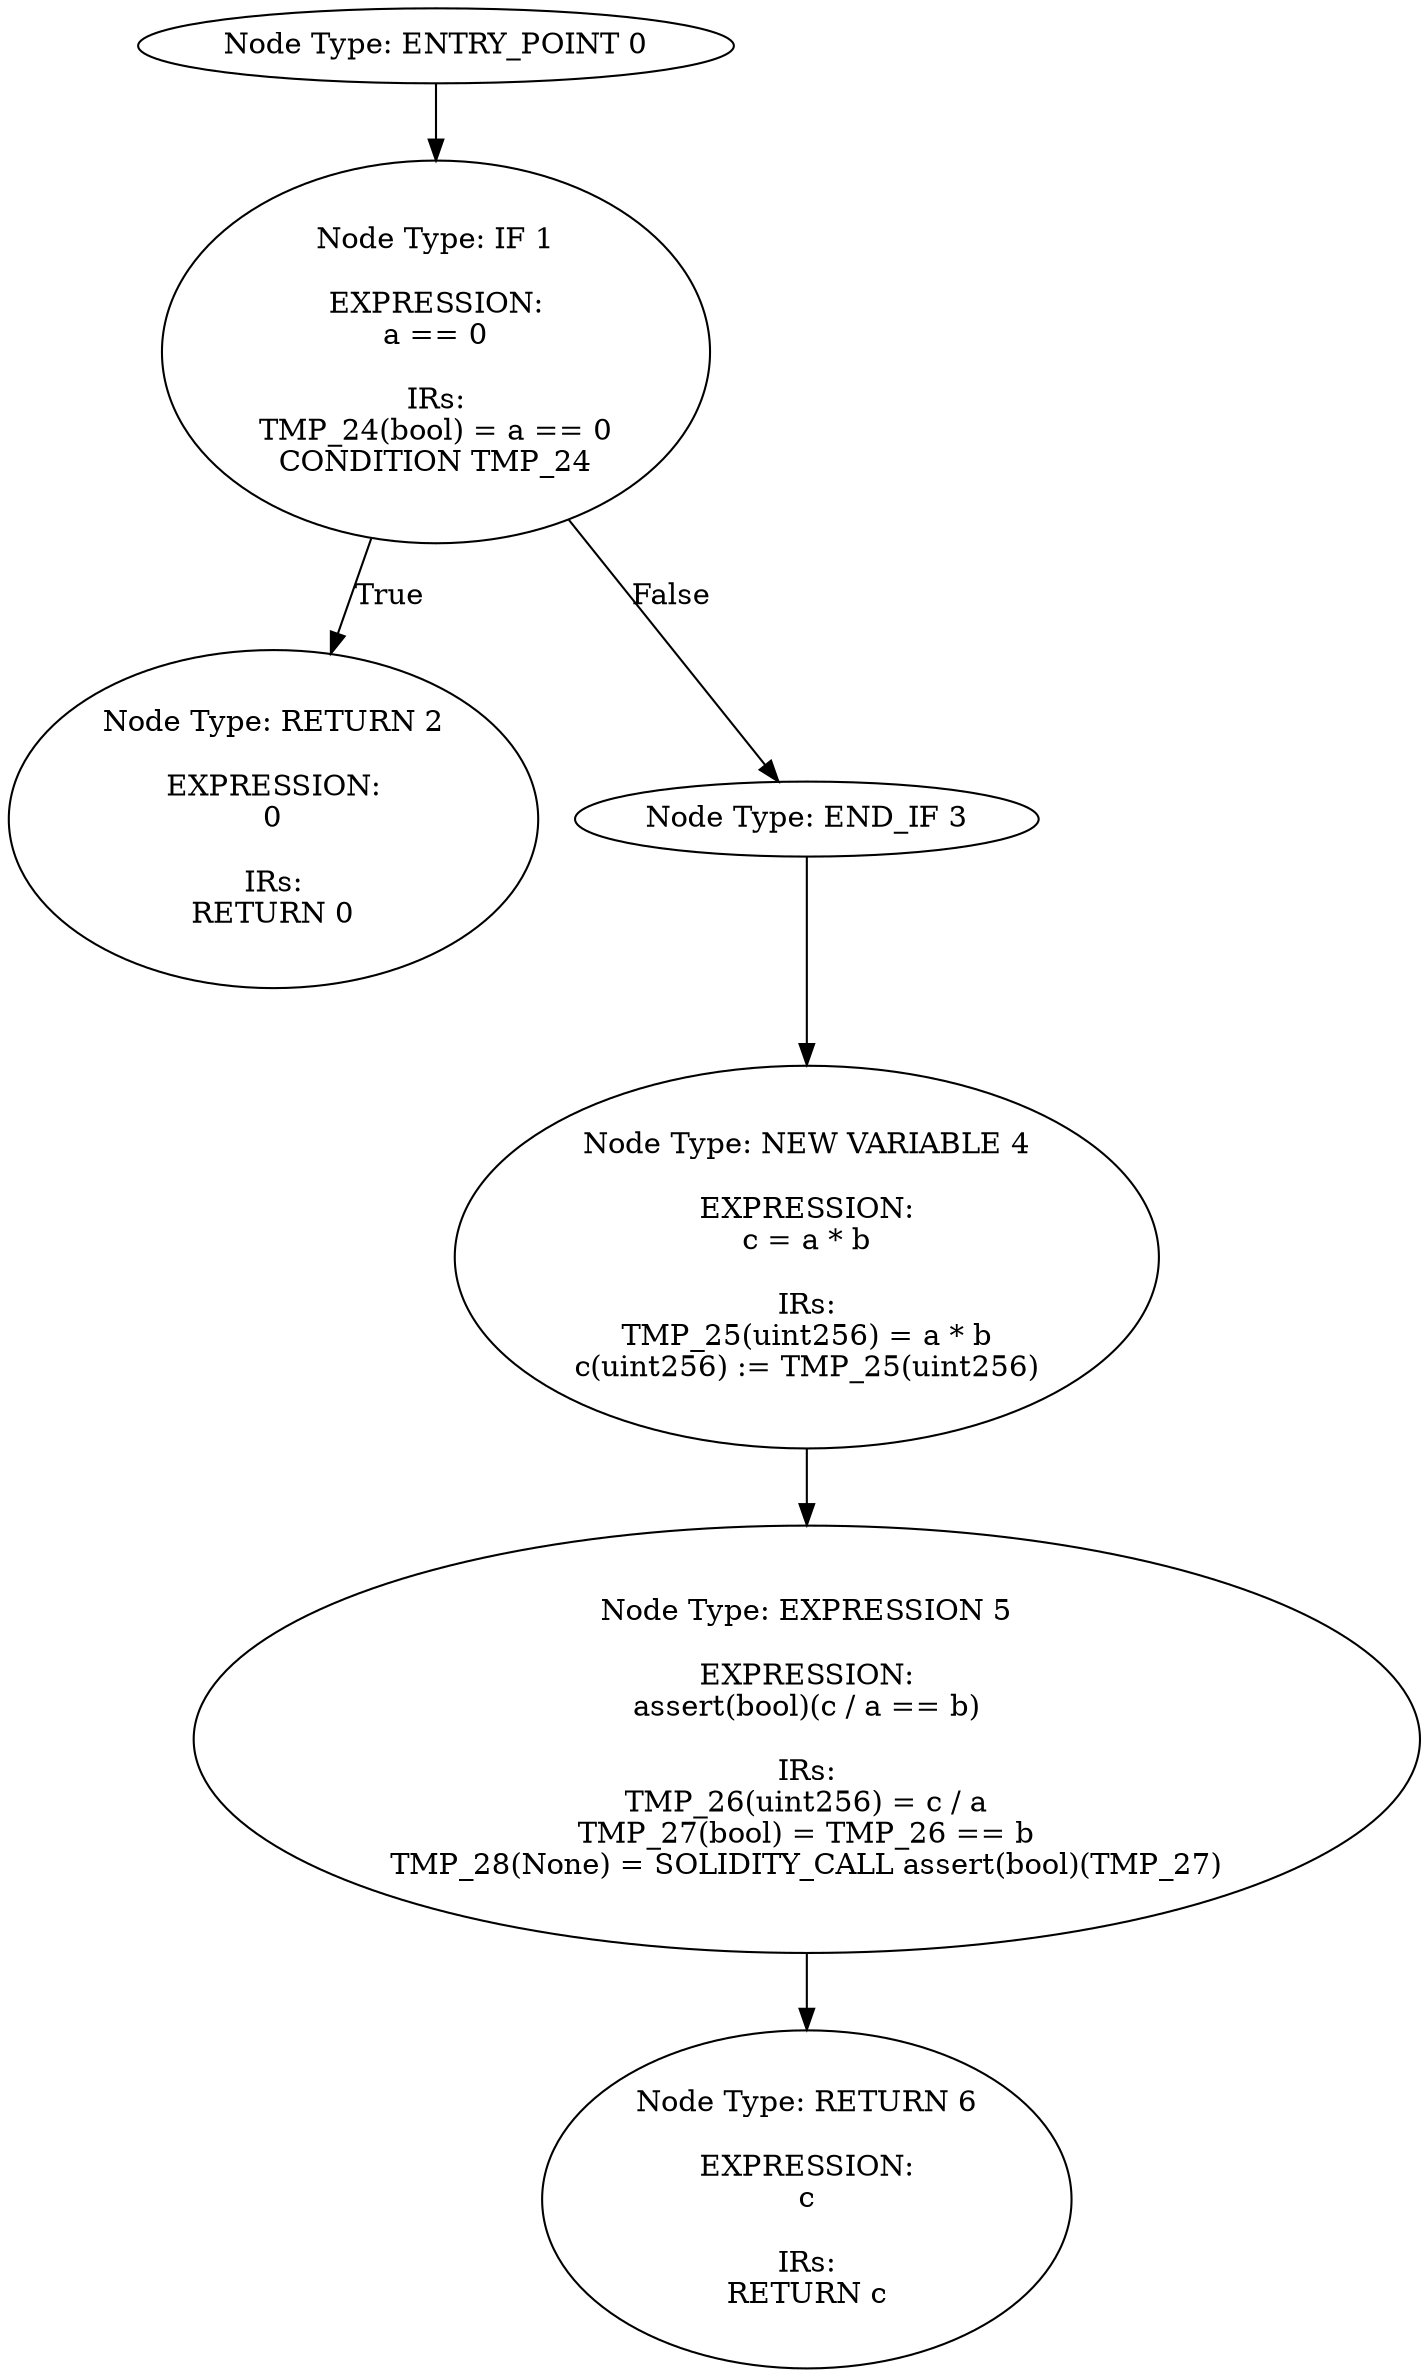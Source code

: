 digraph{
0[label="Node Type: ENTRY_POINT 0
"];
0->1;
1[label="Node Type: IF 1

EXPRESSION:
a == 0

IRs:
TMP_24(bool) = a == 0
CONDITION TMP_24"];
1->2[label="True"];
1->3[label="False"];
2[label="Node Type: RETURN 2

EXPRESSION:
0

IRs:
RETURN 0"];
3[label="Node Type: END_IF 3
"];
3->4;
4[label="Node Type: NEW VARIABLE 4

EXPRESSION:
c = a * b

IRs:
TMP_25(uint256) = a * b
c(uint256) := TMP_25(uint256)"];
4->5;
5[label="Node Type: EXPRESSION 5

EXPRESSION:
assert(bool)(c / a == b)

IRs:
TMP_26(uint256) = c / a
TMP_27(bool) = TMP_26 == b
TMP_28(None) = SOLIDITY_CALL assert(bool)(TMP_27)"];
5->6;
6[label="Node Type: RETURN 6

EXPRESSION:
c

IRs:
RETURN c"];
}
